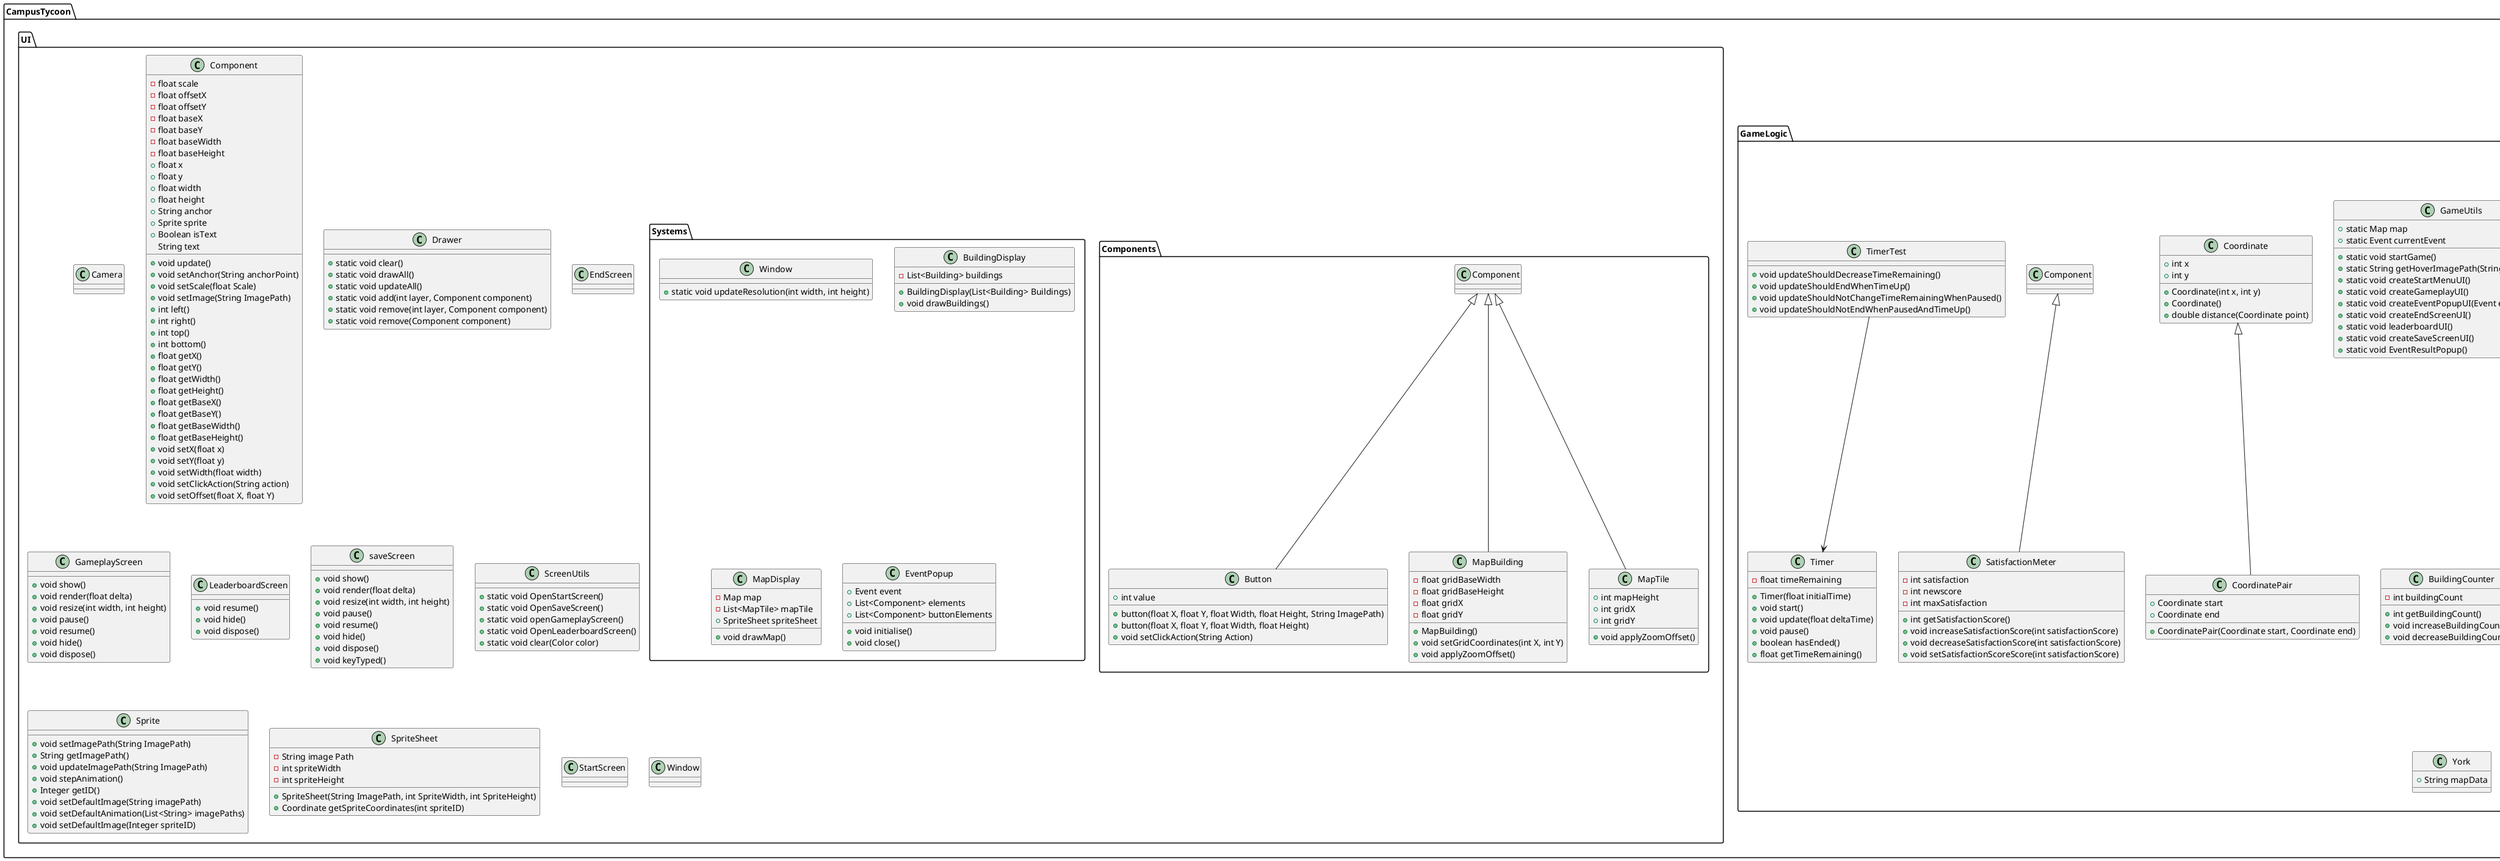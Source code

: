 @startuml

package CampusTycoon {
    package GameLogic {

        class GameUtils {
            +static Map map
            +static Event currentEvent
            +static void startGame()
            +static String getHoverImagePath(String originalImage)
            +static void createStartMenuUI()
            +static void createGameplayUI()
            +static void createEventPopupUI(Event event)
            +static void createEndScreenUI()
            +static void leaderboardUI()
            +static void createSaveScreenUI()
            +static void EventResultPopup()
        }

        class InputHandler {

            +boolean touchDown(int x, int y, int pointer, int button)
            +boolean touchUp(int x, int y, int pointer, int button)
            +boolean touchDragged(int x, int y, int pointer)
            +boolean mouseMoved(int x, int y)
            +boolean scrolled(float amountX, float amountY)
            +boolean touchCancelled(int screenX, int screenY, int pointer, int button)
        }

        class Main {
            +void create()
            +void render()
        }

        'TODO: the building class folder  '
        package Building {
            class Building extends Coordinate {
                -Coordinate position
                -int width
                -int height
                -MapBuilding drawInfo
                +Building()
                +Building(Coordinate Position)
                +Building(Coordinate Position, String Imagepath, Int Width, int Height)
                +void setPosition(Coordinate Position)

            }

            class Accommodation extends Building {
            }

            class Cafeteria extends Building {
            }

            class Relaxation extends Building {
            }

            class Study extends Building {
            }

            class SpaceStation extends Building {
            }
        }
        'TODO: the Events class folder  '
        package Event {
            class Event {
                +EventPopup eventUI
                +int choices
                +String eventText
                +String acceptText
                +String rejectText
                +List<String> choiceText
                +String resultText
                +int choice
                +Event()
                +void UI()
                +void chooseOption(int option)
                +void Option1()
                +void Option2()
                +void End()
                +void applyEffects()
            }
            class CatEvent extends Event {
                +CatEvent()
                +void applyEffects()

            }

            class DonateEvent extends Event {
                +StrikeEvent()
                +void applyEffects()
            }


            class StrikeEvent extends Event {
                +StrikeEvent()
                +void applyEffects()
            }

            enum EventsEnum {
                STRIKE, DONATE,CAT
            }
        }

        'TODO: the Tiles class folder  '
        package Tiles {

            class Grass implements Tile {
            }
            class Lake implements Tile  {
            }

            class Mountain implements Tile {
            }
            interface Tile {
                +int getTileID()
                +Coordinate getCoordinates()
            }
        }

        class BuildingCounter {
            -int buildingCount
            +int getBuildingCount()
            +void increaseBuildingCounter()
            +void decreaseBuildingCounter()


        }

        class Coordinate {
            +int x
            +int y
            +Coordinate(int x, int y)
            +Coordinate()
            +double distance(Coordinate point)
        }


        class CoordinatePair extends Coordinate {
            +Coordinate start
            +Coordinate end
            +CoordinatePair(Coordinate start, Coordinate end)
        }

        class Map {
            +static String defaultMap = "York.txt"
            +List<Building> buildings
            +BuildingDisplay buildingDisplay
            +MapUtils mapUtils
            +boolean placing
            +String placementType
            +Map()
            +void toggleBuildingPlacement(String building)
            +void placeBuilding(Coordinate position)
        }

        class MapUtils {
            -Map map
            +static Building getBuilding(String buildingType)
            +boolean buildingPlaceable(Building newBuilding)
            +boolean tileHasBuilding(Coordinate tile)
            +boolean outsideMap(Coordinate tile)
            +void initialiseBuildings()
            +void initialiseGrid()
            +Tile getTile(int tileID)
        }

        class SatisfactionMeter extends Component {
            -int satisfaction
            -int newscore
            -int maxSatisfaction
            +int getSatisfactionScore()
            +void increaseSatisfactionScore(int satisfactionScore)
            +void decreaseSatisfactionScore(int satisfactionScore)
            +void setSatisfactionScoreScore(int satisfactionScore)
        }



        class Timer {
            -float timeRemaining
            +Timer(float initialTime)
            +void start()
            +void update(float deltaTime)
            +void pause()
            +boolean hasEnded()
            +float getTimeRemaining()
        }

        class TimerTest{
            +void updateShouldDecreaseTimeRemaining()
            +void updateShouldEndWhenTimeUp()
            +void updateShouldNotChangeTimeRemainingWhenPaused()
            +void updateShouldNotEndWhenPausedAndTimeUp()

        }
        'TODO: the link for the Timer class'
        TimerTest --> Timer

        class York {
            +String mapData
        }
    }


    package UI {

        package Components {
            class Button extends Component {
                +button(float X, float Y, float Width, float Height, String ImagePath)
                +button(float X, float Y, float Width, float Height)
                +int value
                +void setClickAction(String Action)

            }

            class MapBuilding extends Component {
                -float gridBaseWidth
                -float gridBaseHeight
                -float gridX
                -float gridY

                +MapBuilding()
                +void setGridCoordinates(int X, int Y)
                +void applyZoomOffset()
            }

            class MapTile extends Component {
                +int mapHeight
                +int gridX
                +int gridY
                +void applyZoomOffset()
            }
        }

        package Systems {
            class Window {
                +static void updateResolution(int width, int height)
            }

            class BuildingDisplay {
                -List<Building> buildings
                +BuildingDisplay(List<Building> Buildings)
                +void drawBuildings()
            }

            class MapDisplay {

                -Map map
                -List<MapTile> mapTile
                +SpriteSheet spriteSheet
                +void drawMap()
            }

            class EventPopup {
                +Event event
                +List<Component> elements
                +List<Component> buttonElements
                +void initialise()
                +void close()
            }
        }

        class Camera {
        }

        class Component {
            -float scale
            -float offsetX
            -float offsetY
            -float baseX
            -float baseY
            -float baseWidth
            -float baseHeight
            +float x
            +float y
            +float width
            +float height
            +String anchor
            +Sprite sprite
            +Boolean isText
            String text
            +void update()
            +void setAnchor(String anchorPoint)
            +void setScale(float Scale)
            +void setImage(String ImagePath)
            +int left()
            +int right()
            +int top()
            +int bottom()
            +float getX()
            +float getY()
            +float getWidth()
            +float getHeight()
            +float getBaseX()
            +float getBaseY()
            +float getBaseWidth()
            +float getBaseHeight()
            +void setX(float x)
            +void setY(float y)
            +void setWidth(float width)
            +void setClickAction(String action)
            +void setOffset(float X, float Y)
        }

        class Drawer {
            +static void clear()
            +static void drawAll()
            +static void updateAll()
            +static void add(int layer, Component component)
            +static void remove(int layer, Component component)
            +static void remove(Component component)
        }

        class EndScreen {
        }

        class GameplayScreen {
            +void show()
            +void render(float delta)
            +void resize(int width, int height)
            +void pause()
            +void resume()
            +void hide()
            +void dispose()
        }

        class LeaderboardScreen {
            +void resume()
            +void hide()
            +void dispose()
        }

        class saveScreen {
            +void show()
            +void render(float delta)
            +void resize(int width, int height)
            +void pause()
            +void resume()
            +void hide()
            +void dispose()
            +void keyTyped()
        }

        class ScreenUtils {
            +static void OpenStartScreen()
            +static void OpenSaveScreen()
            +static void openGameplayScreen()
            +static void OpenLeaderboardScreen()
            +static void clear(Color color)
        }

        class Sprite {
            +void setImagePath(String ImagePath)
            +String getImagePath()
            +void updateImagePath(String ImagePath)
            +void stepAnimation()
            +Integer getID()
            +void setDefaultImage(String imagePath)
            +void setDefaultAnimation(List<String> imagePaths)
            +void setDefaultImage(Integer spriteID)
        }

        class SpriteSheet {
            -String image Path
            -int spriteWidth
            -int spriteHeight
            +SpriteSheet(String ImagePath, int SpriteWidth, int SpriteHeight)
            +Coordinate getSpriteCoordinates(int spriteID)

        }

        class StartScreen {
        }

        class Window {
        }

    }
}

@enduml